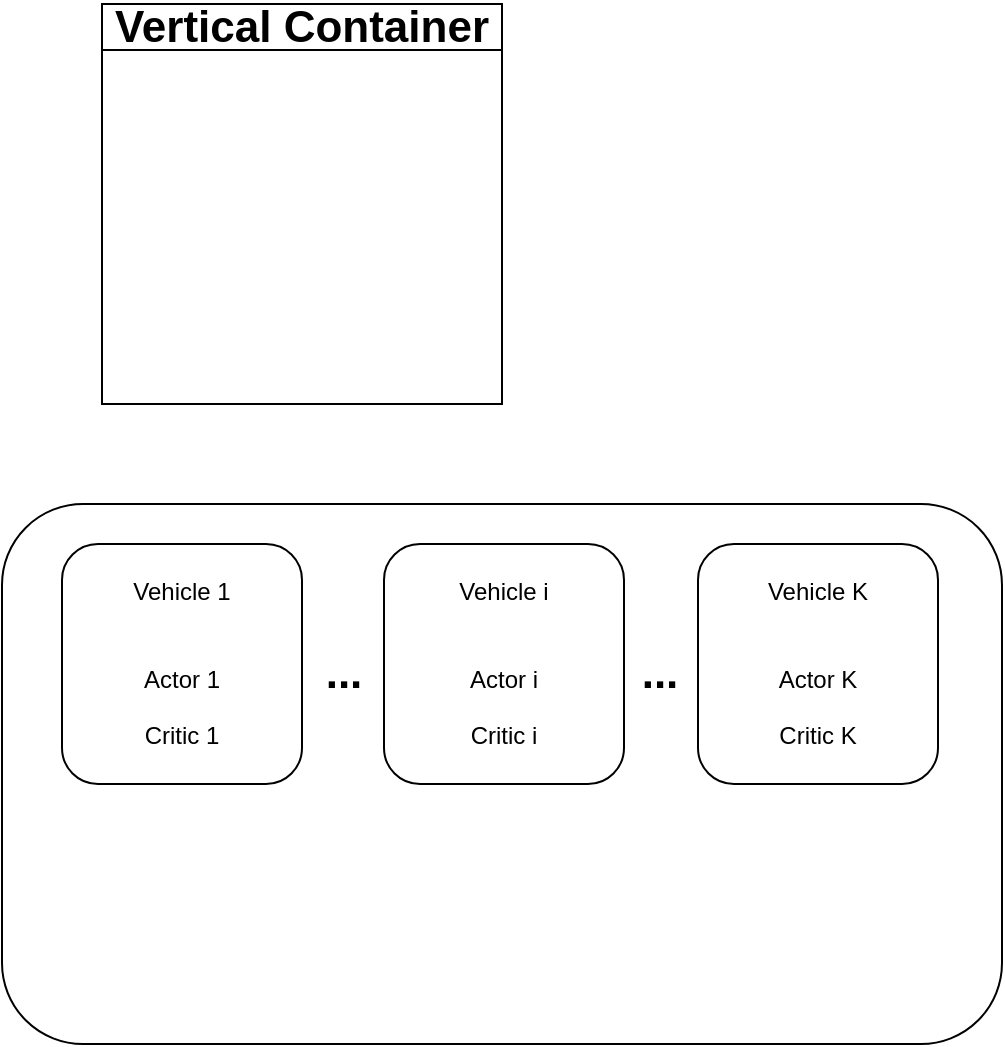 <mxfile version="20.8.16" type="github">
  <diagram name="Page-1" id="2YBvvXClWsGukQMizWep">
    <mxGraphModel dx="783" dy="1737" grid="1" gridSize="10" guides="1" tooltips="1" connect="1" arrows="1" fold="1" page="1" pageScale="1" pageWidth="850" pageHeight="1100" math="0" shadow="0">
      <root>
        <mxCell id="0" />
        <mxCell id="1" parent="0" />
        <mxCell id="Kj5qIFh146dT2ycBZiFC-2" value="" style="rounded=1;whiteSpace=wrap;html=1;" vertex="1" parent="1">
          <mxGeometry x="120" y="-20" width="500" height="270" as="geometry" />
        </mxCell>
        <mxCell id="Kj5qIFh146dT2ycBZiFC-3" value="Vehicle 1&lt;br&gt;&lt;br&gt;&lt;br&gt;Actor 1&lt;br&gt;&lt;br&gt;Critic 1" style="rounded=1;whiteSpace=wrap;html=1;" vertex="1" parent="1">
          <mxGeometry x="150" width="120" height="120" as="geometry" />
        </mxCell>
        <mxCell id="Kj5qIFh146dT2ycBZiFC-4" value="Vehicle i&lt;br&gt;&lt;br&gt;&lt;br&gt;Actor i&lt;br&gt;&lt;br&gt;Critic i" style="rounded=1;whiteSpace=wrap;html=1;" vertex="1" parent="1">
          <mxGeometry x="311" width="120" height="120" as="geometry" />
        </mxCell>
        <mxCell id="Kj5qIFh146dT2ycBZiFC-6" value="Vehicle K&lt;br&gt;&lt;br&gt;&lt;br&gt;Actor K&lt;br&gt;&lt;br&gt;Critic K" style="rounded=1;whiteSpace=wrap;html=1;" vertex="1" parent="1">
          <mxGeometry x="468" width="120" height="120" as="geometry" />
        </mxCell>
        <mxCell id="Kj5qIFh146dT2ycBZiFC-8" value="&lt;b&gt;&lt;font style=&quot;font-size: 22px;&quot;&gt;...&lt;/font&gt;&lt;/b&gt;" style="text;html=1;strokeColor=none;fillColor=none;align=center;verticalAlign=middle;whiteSpace=wrap;rounded=0;" vertex="1" parent="1">
          <mxGeometry x="261" y="50" width="60" height="30" as="geometry" />
        </mxCell>
        <mxCell id="Kj5qIFh146dT2ycBZiFC-9" value="&lt;b&gt;&lt;font style=&quot;font-size: 22px;&quot;&gt;...&lt;/font&gt;&lt;/b&gt;" style="text;html=1;strokeColor=none;fillColor=none;align=center;verticalAlign=middle;whiteSpace=wrap;rounded=0;" vertex="1" parent="1">
          <mxGeometry x="419" y="50" width="60" height="30" as="geometry" />
        </mxCell>
        <mxCell id="Kj5qIFh146dT2ycBZiFC-10" value="Vertical Container" style="swimlane;whiteSpace=wrap;html=1;fontSize=22;" vertex="1" parent="1">
          <mxGeometry x="170" y="-270" width="200" height="200" as="geometry" />
        </mxCell>
      </root>
    </mxGraphModel>
  </diagram>
</mxfile>
